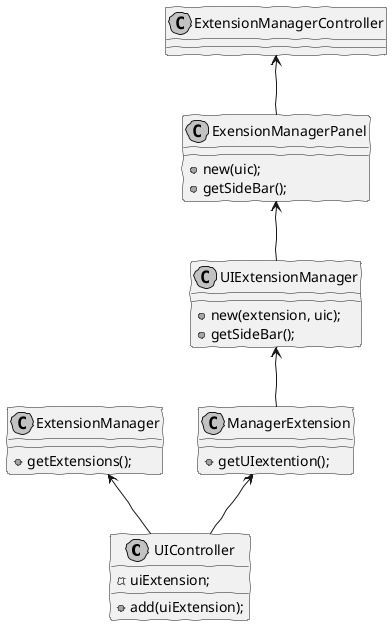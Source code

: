 @startuml core01_01_design_dc.png
skinparam handwritten true
skinparam monochrome true
skinparam packageStyle rect
skinparam defaultFontName FG Virgil
skinparam shadowing false
    
    class UIController {
        -uiExtension;
        +add(uiExtension);
    }    

    class ExtensionManager {
        +getExtensions();
    }
    class ManagerExtension {
        +getUIextention();
    }

    class UIExtensionManager {
        +new(extension, uic);
        +getSideBar();
    }

    class ExensionManagerPanel {
        +new(uic);
        +getSideBar();
    }

     class ExtensionManagerController{
      }

    
    ExtensionManager <-- UIController
    ManagerExtension <-- UIController
    UIExtensionManager <-- ManagerExtension
    ExensionManagerPanel <-- UIExtensionManager
     ExtensionManagerController <-- ExensionManagerPanel

@enduml